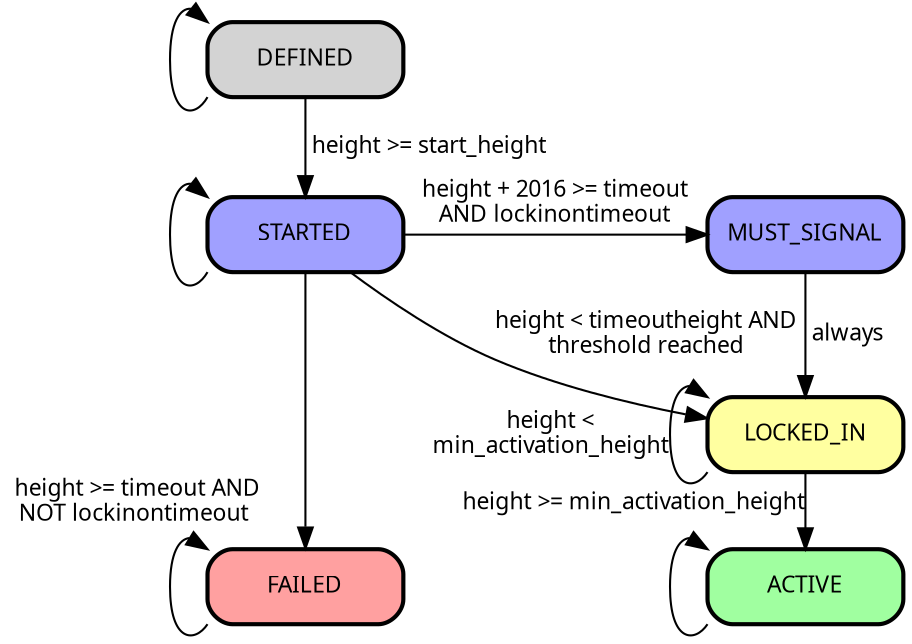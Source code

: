digraph {
  rankdir=TD;

  node [fontname="lmtt", fontsize=11, fixedsize=true, width=1.3, shape=box, style="rounded,filled,bold"];

  edge [fontname="lmtt", fontsize=11];

  edge [weight = 100];
  "DEFINED" -> "STARTED" [label=" height >= start_height"];
  "STARTED" -> "MUST_SIGNAL" [label="height + 2016 >= timeout\nAND lockinontimeout"];
  "STARTED" -> "FAILED" [
    headlabel=" height >= timeout AND\nNOT lockinontimeout"
    labeldistance=8.5
    labelangle=75
  ];
  "LOCKED_IN" -> "ACTIVE" [
    headlabel="height >= min_activation_height"
    labeldistance=8.5
    labelangle=75
  ];
  "MUST_SIGNAL" -> "LOCKED_IN" [label=" always"];

  edge [weight = 1];
  "STARTED" -> "LOCKED_IN" [label="height < timeoutheight AND\nthreshold reached"];
  "LOCKED_IN":sw -> "LOCKED_IN":nw [label="height <\nmin_activation_height"];

  "FAILED" -> "LOCKED_IN" [style=invis];

  "DEFINED":sw -> "DEFINED":nw;
  "STARTED":sw -> "STARTED":nw;
  "ACTIVE":sw -> "ACTIVE":nw;
  "FAILED":sw -> "FAILED":nw;

  "STARTED" [fillcolor="#a0a0ff"];
  "MUST_SIGNAL" [fillcolor="#a0a0ff"];
  "LOCKED_IN" [fillcolor="#ffffa0"];
  "ACTIVE" [fillcolor="#a0ffa0"];
  "FAILED" [fillcolor="#ffa0a0"];

  { rank=same; "STARTED" "MUST_SIGNAL" }
  { rank=same; "FAILED" "ACTIVE" }
  { rank=sink; "FAILED" }
}
